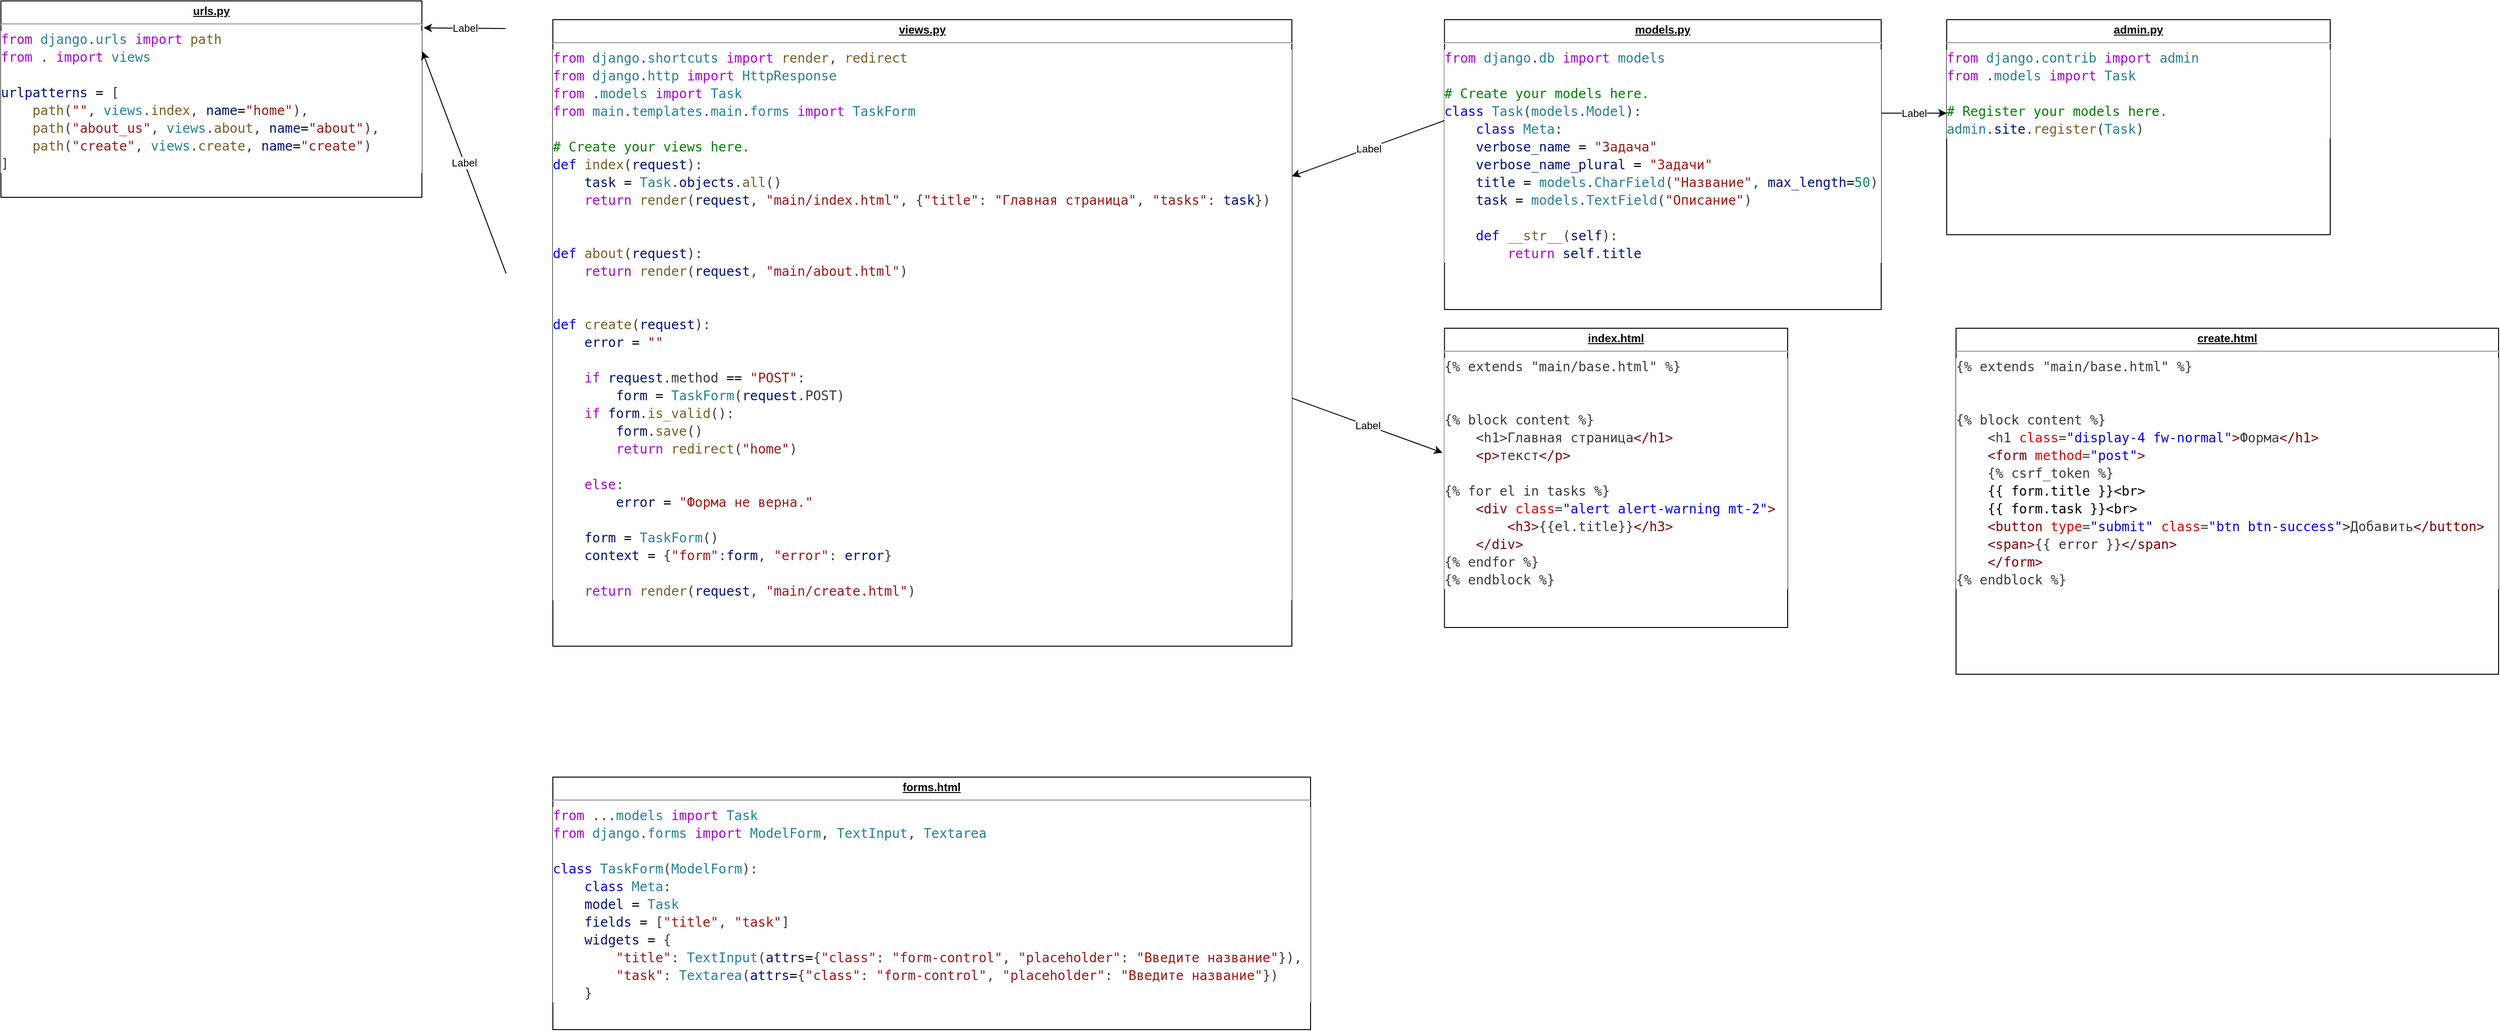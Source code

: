 <mxfile version="21.5.0" type="github">
  <diagram name="Page-1" id="e56a1550-8fbb-45ad-956c-1786394a9013">
    <mxGraphModel dx="3124" dy="1780" grid="1" gridSize="10" guides="1" tooltips="1" connect="1" arrows="1" fold="1" page="1" pageScale="1" pageWidth="1100" pageHeight="850" background="none" math="0" shadow="0">
      <root>
        <mxCell id="0" />
        <mxCell id="1" parent="0" />
        <mxCell id="yi79t5vUQcOIQiDHJ_99-1" value="&lt;p style=&quot;margin:0px;margin-top:4px;text-align:center;text-decoration:underline;&quot;&gt;&lt;b&gt;urls.py&lt;/b&gt;&lt;/p&gt;&lt;hr&gt;&lt;div style=&quot;background-color: rgb(255, 255, 255); font-family: &amp;quot;Droid Sans Mono&amp;quot;, &amp;quot;monospace&amp;quot;, monospace; font-size: 14px; line-height: 19px;&quot;&gt;&lt;div style=&quot;&quot;&gt;&lt;font color=&quot;#af00db&quot;&gt;from&lt;/font&gt; &lt;span style=&quot;color: rgb(38, 127, 153);&quot;&gt;django&lt;/span&gt;&lt;font color=&quot;#3b3b3b&quot;&gt;.&lt;/font&gt;&lt;span style=&quot;color: rgb(38, 127, 153);&quot;&gt;urls&lt;/span&gt; &lt;span style=&quot;color: rgb(175, 0, 219);&quot;&gt;import&lt;/span&gt; &lt;span style=&quot;color: rgb(121, 94, 38);&quot;&gt;path&lt;/span&gt;&lt;/div&gt;&lt;div style=&quot;color: rgb(59, 59, 59);&quot;&gt;&lt;span style=&quot;color: #af00db;&quot;&gt;from&lt;/span&gt; . &lt;span style=&quot;color: #af00db;&quot;&gt;import&lt;/span&gt; &lt;span style=&quot;color: #267f99;&quot;&gt;views&lt;/span&gt;&lt;/div&gt;&lt;br&gt;&lt;div style=&quot;color: rgb(59, 59, 59);&quot;&gt;&lt;span style=&quot;color: #001080;&quot;&gt;urlpatterns&lt;/span&gt; &lt;span style=&quot;color: #000000;&quot;&gt;=&lt;/span&gt; [&lt;/div&gt;&lt;div style=&quot;color: rgb(59, 59, 59);&quot;&gt;    &lt;span style=&quot;color: #795e26;&quot;&gt;&amp;nbsp; &amp;nbsp; path&lt;/span&gt;(&lt;span style=&quot;color: #a31515;&quot;&gt;&quot;&quot;&lt;/span&gt;, &lt;span style=&quot;color: #267f99;&quot;&gt;views&lt;/span&gt;.&lt;span style=&quot;color: #795e26;&quot;&gt;index&lt;/span&gt;, &lt;span style=&quot;color: #001080;&quot;&gt;name&lt;/span&gt;&lt;span style=&quot;color: #000000;&quot;&gt;=&lt;/span&gt;&lt;span style=&quot;color: #a31515;&quot;&gt;&quot;home&quot;&lt;/span&gt;),&lt;/div&gt;&lt;div style=&quot;color: rgb(59, 59, 59);&quot;&gt;    &amp;nbsp; &amp;nbsp;&lt;span style=&quot;color: rgb(121, 94, 38);&quot;&gt;&amp;nbsp;&lt;/span&gt;&lt;span style=&quot;color: #795e26;&quot;&gt;path&lt;/span&gt;(&lt;span style=&quot;color: #a31515;&quot;&gt;&quot;about_us&quot;&lt;/span&gt;, &lt;span style=&quot;color: #267f99;&quot;&gt;views&lt;/span&gt;.&lt;span style=&quot;color: #795e26;&quot;&gt;about&lt;/span&gt;, &lt;span style=&quot;color: #001080;&quot;&gt;name&lt;/span&gt;&lt;span style=&quot;color: #000000;&quot;&gt;=&lt;/span&gt;&lt;span style=&quot;color: #a31515;&quot;&gt;&quot;about&quot;&lt;/span&gt;),&lt;/div&gt;&lt;div style=&quot;color: rgb(59, 59, 59);&quot;&gt;    &amp;nbsp; &amp;nbsp;&lt;span style=&quot;color: rgb(121, 94, 38);&quot;&gt;&amp;nbsp;&lt;/span&gt;&lt;span style=&quot;color: #795e26;&quot;&gt;path&lt;/span&gt;(&lt;span style=&quot;color: #a31515;&quot;&gt;&quot;create&quot;&lt;/span&gt;, &lt;span style=&quot;color: #267f99;&quot;&gt;views&lt;/span&gt;.&lt;span style=&quot;color: #795e26;&quot;&gt;create&lt;/span&gt;, &lt;span style=&quot;color: #001080;&quot;&gt;name&lt;/span&gt;&lt;span style=&quot;color: #000000;&quot;&gt;=&lt;/span&gt;&lt;span style=&quot;color: #a31515;&quot;&gt;&quot;create&quot;&lt;/span&gt;)&lt;/div&gt;&lt;div style=&quot;color: rgb(59, 59, 59);&quot;&gt;]&lt;/div&gt;&lt;/div&gt;" style="verticalAlign=top;align=left;overflow=fill;fontSize=12;fontFamily=Helvetica;html=1;whiteSpace=wrap;" parent="1" vertex="1">
          <mxGeometry x="-510" y="50" width="450" height="210" as="geometry" />
        </mxCell>
        <mxCell id="yi79t5vUQcOIQiDHJ_99-2" value="&lt;p style=&quot;margin:0px;margin-top:4px;text-align:center;text-decoration:underline;&quot;&gt;&lt;b&gt;views.py&lt;/b&gt;&lt;/p&gt;&lt;hr&gt;&lt;div style=&quot;background-color: rgb(255, 255, 255); font-family: &amp;quot;Droid Sans Mono&amp;quot;, &amp;quot;monospace&amp;quot;, monospace; font-size: 14px; line-height: 19px;&quot;&gt;&lt;div style=&quot;&quot;&gt;&lt;font color=&quot;#af00db&quot;&gt;from&lt;/font&gt; &lt;span style=&quot;color: rgb(38, 127, 153);&quot;&gt;django&lt;/span&gt;&lt;font color=&quot;#3b3b3b&quot;&gt;.&lt;/font&gt;&lt;span style=&quot;color: rgb(38, 127, 153);&quot;&gt;shortcuts&lt;/span&gt; &lt;span style=&quot;color: rgb(175, 0, 219);&quot;&gt;import&lt;/span&gt; &lt;span style=&quot;color: rgb(121, 94, 38);&quot;&gt;render&lt;/span&gt;&lt;font color=&quot;#3b3b3b&quot;&gt;, &lt;/font&gt;&lt;span style=&quot;color: rgb(121, 94, 38);&quot;&gt;redirect&lt;/span&gt;&lt;/div&gt;&lt;div style=&quot;color: rgb(59, 59, 59);&quot;&gt;&lt;span style=&quot;color: #af00db;&quot;&gt;from&lt;/span&gt; &lt;span style=&quot;color: #267f99;&quot;&gt;django&lt;/span&gt;.&lt;span style=&quot;color: #267f99;&quot;&gt;http&lt;/span&gt; &lt;span style=&quot;color: #af00db;&quot;&gt;import&lt;/span&gt; &lt;span style=&quot;color: #267f99;&quot;&gt;HttpResponse&lt;/span&gt;&lt;/div&gt;&lt;div style=&quot;color: rgb(59, 59, 59);&quot;&gt;&lt;span style=&quot;color: #af00db;&quot;&gt;from&lt;/span&gt; .&lt;span style=&quot;color: #267f99;&quot;&gt;models&lt;/span&gt; &lt;span style=&quot;color: #af00db;&quot;&gt;import&lt;/span&gt; &lt;span style=&quot;color: #267f99;&quot;&gt;Task&lt;/span&gt;&lt;/div&gt;&lt;div style=&quot;color: rgb(59, 59, 59);&quot;&gt;&lt;span style=&quot;color: #af00db;&quot;&gt;from&lt;/span&gt; &lt;span style=&quot;color: #267f99;&quot;&gt;main&lt;/span&gt;.&lt;span style=&quot;color: #267f99;&quot;&gt;templates&lt;/span&gt;.&lt;span style=&quot;color: #267f99;&quot;&gt;main&lt;/span&gt;.&lt;span style=&quot;color: #267f99;&quot;&gt;forms&lt;/span&gt; &lt;span style=&quot;color: #af00db;&quot;&gt;import&lt;/span&gt; &lt;span style=&quot;color: #267f99;&quot;&gt;TaskForm&lt;/span&gt;&lt;/div&gt;&lt;br&gt;&lt;div style=&quot;color: rgb(59, 59, 59);&quot;&gt;&lt;span style=&quot;color: #008000;&quot;&gt;# Create your views here.&lt;/span&gt;&lt;/div&gt;&lt;div style=&quot;color: rgb(59, 59, 59);&quot;&gt;&lt;span style=&quot;color: #0000ff;&quot;&gt;def&lt;/span&gt; &lt;span style=&quot;color: #795e26;&quot;&gt;index&lt;/span&gt;(&lt;span style=&quot;color: #001080;&quot;&gt;request&lt;/span&gt;):&lt;/div&gt;&lt;div style=&quot;color: rgb(59, 59, 59);&quot;&gt;    &amp;nbsp; &amp;nbsp;&lt;span style=&quot;color: rgb(0, 16, 128);&quot;&gt;&amp;nbsp;&lt;/span&gt;&lt;span style=&quot;color: #001080;&quot;&gt;task&lt;/span&gt; &lt;span style=&quot;color: #000000;&quot;&gt;=&lt;/span&gt; &lt;span style=&quot;color: #267f99;&quot;&gt;Task&lt;/span&gt;.&lt;span style=&quot;color: #001080;&quot;&gt;objects&lt;/span&gt;.&lt;span style=&quot;color: #795e26;&quot;&gt;all&lt;/span&gt;()&lt;/div&gt;&lt;div style=&quot;color: rgb(59, 59, 59);&quot;&gt;    &amp;nbsp; &amp;nbsp;&lt;span style=&quot;color: rgb(0, 16, 128);&quot;&gt;&amp;nbsp;&lt;/span&gt;&lt;span style=&quot;color: #af00db;&quot;&gt;return&lt;/span&gt; &lt;span style=&quot;color: #795e26;&quot;&gt;render&lt;/span&gt;(&lt;span style=&quot;color: #001080;&quot;&gt;request&lt;/span&gt;, &lt;span style=&quot;color: #a31515;&quot;&gt;&quot;main/index.html&quot;&lt;/span&gt;, {&lt;span style=&quot;color: #a31515;&quot;&gt;&quot;title&quot;&lt;/span&gt;: &lt;span style=&quot;color: #a31515;&quot;&gt;&quot;Главная страница&quot;&lt;/span&gt;, &lt;span style=&quot;color: #a31515;&quot;&gt;&quot;tasks&quot;&lt;/span&gt;: &lt;span style=&quot;color: #001080;&quot;&gt;task&lt;/span&gt;})&lt;/div&gt;&lt;br&gt;&lt;br&gt;&lt;div style=&quot;color: rgb(59, 59, 59);&quot;&gt;&lt;span style=&quot;color: #0000ff;&quot;&gt;def&lt;/span&gt; &lt;span style=&quot;color: #795e26;&quot;&gt;about&lt;/span&gt;(&lt;span style=&quot;color: #001080;&quot;&gt;request&lt;/span&gt;):&lt;/div&gt;&lt;div style=&quot;color: rgb(59, 59, 59);&quot;&gt;    &amp;nbsp; &amp;nbsp;&lt;span style=&quot;color: rgb(0, 16, 128);&quot;&gt;&amp;nbsp;&lt;/span&gt;&lt;span style=&quot;color: #af00db;&quot;&gt;return&lt;/span&gt; &lt;span style=&quot;color: #795e26;&quot;&gt;render&lt;/span&gt;(&lt;span style=&quot;color: #001080;&quot;&gt;request&lt;/span&gt;, &lt;span style=&quot;color: #a31515;&quot;&gt;&quot;main/about.html&quot;&lt;/span&gt;)&lt;/div&gt;&lt;br&gt;&lt;br&gt;&lt;div style=&quot;color: rgb(59, 59, 59);&quot;&gt;&lt;span style=&quot;color: #0000ff;&quot;&gt;def&lt;/span&gt; &lt;span style=&quot;color: #795e26;&quot;&gt;create&lt;/span&gt;(&lt;span style=&quot;color: #001080;&quot;&gt;request&lt;/span&gt;):&lt;/div&gt;&lt;div style=&quot;color: rgb(59, 59, 59);&quot;&gt;    &amp;nbsp; &amp;nbsp;&lt;span style=&quot;color: rgb(0, 16, 128);&quot;&gt;&amp;nbsp;&lt;/span&gt;&lt;span style=&quot;color: #001080;&quot;&gt;error&lt;/span&gt; &lt;span style=&quot;color: #000000;&quot;&gt;=&lt;/span&gt; &lt;span style=&quot;color: #a31515;&quot;&gt;&quot;&quot;&lt;/span&gt;&lt;/div&gt;&lt;br&gt;&lt;div style=&quot;color: rgb(59, 59, 59);&quot;&gt;    &amp;nbsp; &amp;nbsp;&lt;span style=&quot;color: rgb(0, 16, 128);&quot;&gt;&amp;nbsp;&lt;/span&gt;&lt;span style=&quot;color: #af00db;&quot;&gt;if&lt;/span&gt; &lt;span style=&quot;color: #001080;&quot;&gt;request&lt;/span&gt;.method &lt;span style=&quot;color: #000000;&quot;&gt;==&lt;/span&gt; &lt;span style=&quot;color: #a31515;&quot;&gt;&quot;POST&quot;&lt;/span&gt;:&lt;/div&gt;&lt;div style=&quot;color: rgb(59, 59, 59);&quot;&gt;        &amp;nbsp; &amp;nbsp;&lt;span style=&quot;color: rgb(0, 16, 128);&quot;&gt;&amp;nbsp;&lt;/span&gt;&amp;nbsp; &amp;nbsp;&lt;span style=&quot;color: rgb(0, 16, 128);&quot;&gt;&amp;nbsp;&lt;/span&gt;&lt;span style=&quot;color: rgb(0, 16, 128);&quot;&gt;form&lt;/span&gt; &lt;span style=&quot;color: rgb(0, 0, 0);&quot;&gt;=&lt;/span&gt; &lt;span style=&quot;color: rgb(38, 127, 153);&quot;&gt;TaskForm&lt;/span&gt;(&lt;span style=&quot;color: rgb(0, 16, 128);&quot;&gt;request&lt;/span&gt;.POST)&lt;/div&gt;&lt;div style=&quot;color: rgb(59, 59, 59);&quot;&gt;        &amp;nbsp; &amp;nbsp;&lt;span style=&quot;color: rgb(0, 16, 128);&quot;&gt;&amp;nbsp;&lt;/span&gt;&lt;span style=&quot;color: #af00db;&quot;&gt;if&lt;/span&gt; &lt;span style=&quot;color: #001080;&quot;&gt;form&lt;/span&gt;.&lt;span style=&quot;color: #795e26;&quot;&gt;is_valid&lt;/span&gt;(): &lt;/div&gt;&lt;div style=&quot;color: rgb(59, 59, 59);&quot;&gt;            &amp;nbsp; &amp;nbsp;&lt;span style=&quot;color: rgb(0, 16, 128);&quot;&gt;&amp;nbsp;&lt;/span&gt;&amp;nbsp; &amp;nbsp;&lt;span style=&quot;color: rgb(0, 16, 128);&quot;&gt;&amp;nbsp;&lt;/span&gt;&lt;span style=&quot;color: rgb(0, 16, 128);&quot;&gt;form&lt;/span&gt;.&lt;span style=&quot;color: rgb(121, 94, 38);&quot;&gt;save&lt;/span&gt;()&lt;/div&gt;&lt;div style=&quot;color: rgb(59, 59, 59);&quot;&gt;            &amp;nbsp; &amp;nbsp;&lt;span style=&quot;color: rgb(0, 16, 128);&quot;&gt;&amp;nbsp; &amp;nbsp; &amp;nbsp;&lt;/span&gt;&lt;span style=&quot;color: #af00db;&quot;&gt;return&lt;/span&gt; &lt;span style=&quot;color: #795e26;&quot;&gt;redirect&lt;/span&gt;(&lt;span style=&quot;color: #a31515;&quot;&gt;&quot;home&quot;&lt;/span&gt;)&lt;/div&gt;&lt;br&gt;&lt;div style=&quot;color: rgb(59, 59, 59);&quot;&gt;    &amp;nbsp; &amp;nbsp;&lt;span style=&quot;color: rgb(0, 16, 128);&quot;&gt;&amp;nbsp;&lt;/span&gt;&lt;span style=&quot;color: #af00db;&quot;&gt;else&lt;/span&gt;:&lt;/div&gt;&lt;div style=&quot;color: rgb(59, 59, 59);&quot;&gt;        &amp;nbsp; &amp;nbsp;&lt;span style=&quot;color: rgb(0, 16, 128);&quot;&gt;&amp;nbsp;&lt;/span&gt;&amp;nbsp; &amp;nbsp;&lt;span style=&quot;color: rgb(0, 16, 128);&quot;&gt;&amp;nbsp;&lt;/span&gt;&lt;span style=&quot;color: rgb(0, 16, 128);&quot;&gt;error&lt;/span&gt; &lt;span style=&quot;color: rgb(0, 0, 0);&quot;&gt;=&lt;/span&gt; &lt;span style=&quot;color: rgb(163, 21, 21);&quot;&gt;&quot;Форма не верна.&quot;&lt;/span&gt;&lt;/div&gt;&lt;br&gt;&lt;div style=&quot;color: rgb(59, 59, 59);&quot;&gt;    &amp;nbsp; &amp;nbsp;&lt;span style=&quot;color: rgb(0, 16, 128);&quot;&gt;&amp;nbsp;&lt;/span&gt;&lt;span style=&quot;color: #001080;&quot;&gt;form&lt;/span&gt; &lt;span style=&quot;color: #000000;&quot;&gt;=&lt;/span&gt; &lt;span style=&quot;color: #267f99;&quot;&gt;TaskForm&lt;/span&gt;()&lt;/div&gt;&lt;div style=&quot;color: rgb(59, 59, 59);&quot;&gt;    &amp;nbsp; &amp;nbsp;&lt;span style=&quot;color: rgb(0, 16, 128);&quot;&gt;&amp;nbsp;&lt;/span&gt;&lt;span style=&quot;color: #001080;&quot;&gt;context&lt;/span&gt; &lt;span style=&quot;color: #000000;&quot;&gt;=&lt;/span&gt; {&lt;span style=&quot;color: #a31515;&quot;&gt;&quot;form&quot;&lt;/span&gt;:&lt;span style=&quot;color: #001080;&quot;&gt;form&lt;/span&gt;, &lt;span style=&quot;color: #a31515;&quot;&gt;&quot;error&quot;&lt;/span&gt;:  &lt;span style=&quot;color: #001080;&quot;&gt;error&lt;/span&gt;}&lt;/div&gt;&lt;br&gt;&lt;div style=&quot;color: rgb(59, 59, 59);&quot;&gt;    &amp;nbsp; &amp;nbsp;&lt;span style=&quot;color: rgb(0, 16, 128);&quot;&gt;&amp;nbsp;&lt;/span&gt;&lt;span style=&quot;color: #af00db;&quot;&gt;return&lt;/span&gt; &lt;span style=&quot;color: #795e26;&quot;&gt;render&lt;/span&gt;(&lt;span style=&quot;color: #001080;&quot;&gt;request&lt;/span&gt;, &lt;span style=&quot;color: #a31515;&quot;&gt;&quot;main/create.html&quot;&lt;/span&gt;)&lt;/div&gt;&lt;/div&gt;&lt;p style=&quot;margin:0px;margin-left:8px;&quot;&gt;&lt;br&gt;&lt;/p&gt;&lt;p style=&quot;margin:0px;margin-left:8px;&quot;&gt;&lt;br&gt;&lt;/p&gt;&lt;p style=&quot;margin:0px;margin-left:8px;&quot;&gt;&lt;br&gt;&lt;/p&gt;" style="verticalAlign=top;align=left;overflow=fill;fontSize=12;fontFamily=Helvetica;html=1;whiteSpace=wrap;" parent="1" vertex="1">
          <mxGeometry x="80" y="70" width="790" height="670" as="geometry" />
        </mxCell>
        <mxCell id="yi79t5vUQcOIQiDHJ_99-8" value="" style="endArrow=classic;html=1;rounded=0;entryX=1.001;entryY=0.257;entryDx=0;entryDy=0;entryPerimeter=0;exitX=0;exitY=0.435;exitDx=0;exitDy=0;exitPerimeter=0;" parent="1" target="yi79t5vUQcOIQiDHJ_99-1" edge="1">
          <mxGeometry relative="1" as="geometry">
            <mxPoint x="30" y="341.45" as="sourcePoint" />
            <mxPoint x="30" y="150" as="targetPoint" />
          </mxGeometry>
        </mxCell>
        <mxCell id="yi79t5vUQcOIQiDHJ_99-9" value="Label" style="edgeLabel;resizable=0;html=1;align=center;verticalAlign=middle;" parent="yi79t5vUQcOIQiDHJ_99-8" connectable="0" vertex="1">
          <mxGeometry relative="1" as="geometry" />
        </mxCell>
        <mxCell id="yi79t5vUQcOIQiDHJ_99-10" value="&lt;p style=&quot;margin:0px;margin-top:4px;text-align:center;text-decoration:underline;&quot;&gt;&lt;b&gt;index.html&lt;/b&gt;&lt;/p&gt;&lt;hr&gt;&lt;div style=&quot;color: rgb(59, 59, 59); background-color: rgb(255, 255, 255); font-family: &amp;quot;Droid Sans Mono&amp;quot;, &amp;quot;monospace&amp;quot;, monospace; font-size: 14px; line-height: 19px;&quot;&gt;&lt;div&gt;{% extends &quot;main/base.html&quot; %}&lt;/div&gt;&lt;br&gt;&lt;br&gt;&lt;div&gt;{% block content %}&lt;/div&gt;&lt;div&gt;&amp;nbsp; &amp;nbsp; &amp;lt;h1&amp;gt;Главная страница&lt;span style=&quot;color: #800000;&quot;&gt;&amp;lt;/h1&amp;gt;&lt;/span&gt;&lt;/div&gt;&lt;div&gt;    &lt;span style=&quot;color: #800000;&quot;&gt;&amp;nbsp; &amp;nbsp; &amp;lt;p&amp;gt;&lt;/span&gt;текст&lt;span style=&quot;color: #800000;&quot;&gt;&amp;lt;/p&amp;gt;&lt;/span&gt;&lt;/div&gt;&lt;br&gt;&lt;div&gt;    {% for el in tasks %}&lt;/div&gt;&lt;div&gt;        &lt;span style=&quot;color: #800000;&quot;&gt;&amp;nbsp; &amp;nbsp; &amp;lt;div&lt;/span&gt; &lt;span style=&quot;color: #e50000;&quot;&gt;class&lt;/span&gt;=&lt;span style=&quot;color: #0000ff;&quot;&gt;&quot;alert alert-warning mt-2&quot;&lt;/span&gt;&lt;span style=&quot;color: #800000;&quot;&gt;&amp;gt;&lt;/span&gt;&lt;/div&gt;&lt;div&gt;            &lt;span style=&quot;color: #800000;&quot;&gt;&amp;nbsp; &amp;nbsp; &amp;nbsp; &amp;nbsp; &amp;lt;h3&amp;gt;&lt;/span&gt;{{el.title}}&lt;span style=&quot;color: #800000;&quot;&gt;&amp;lt;/h3&amp;gt;&lt;/span&gt;&lt;/div&gt;&lt;div&gt;        &lt;span style=&quot;color: #800000;&quot;&gt;&amp;nbsp; &amp;nbsp; &amp;lt;/div&amp;gt;&lt;/span&gt;&lt;/div&gt;&lt;div&gt;    {% endfor %}&lt;/div&gt;&lt;div&gt;{% endblock %}&lt;/div&gt;&lt;/div&gt;" style="verticalAlign=top;align=left;overflow=fill;fontSize=12;fontFamily=Helvetica;html=1;whiteSpace=wrap;" parent="1" vertex="1">
          <mxGeometry x="1033.17" y="400" width="366.83" height="320" as="geometry" />
        </mxCell>
        <mxCell id="yi79t5vUQcOIQiDHJ_99-11" value="&lt;p style=&quot;margin:0px;margin-top:4px;text-align:center;text-decoration:underline;&quot;&gt;&lt;b&gt;create.html&lt;/b&gt;&lt;/p&gt;&lt;hr&gt;&lt;div style=&quot;background-color: rgb(255, 255, 255); font-family: &amp;quot;Droid Sans Mono&amp;quot;, &amp;quot;monospace&amp;quot;, monospace; font-size: 14px; line-height: 19px;&quot;&gt;&lt;div style=&quot;color: rgb(59, 59, 59);&quot;&gt;{% extends &quot;main/base.html&quot; %}&lt;/div&gt;&lt;br&gt;&lt;br&gt;&lt;div style=&quot;color: rgb(59, 59, 59);&quot;&gt;{% block content %}&lt;/div&gt;&lt;div style=&quot;color: rgb(59, 59, 59);&quot;&gt;&amp;nbsp; &amp;nbsp; &amp;lt;h1 &lt;span style=&quot;color: #e50000;&quot;&gt;class&lt;/span&gt;=&lt;span style=&quot;color: #0000ff;&quot;&gt;&quot;display-4 fw-normal&quot;&lt;/span&gt;&lt;span style=&quot;color: #800000;&quot;&gt;&amp;gt;&lt;/span&gt;Форма&lt;span style=&quot;color: #800000;&quot;&gt;&amp;lt;/h1&amp;gt;&lt;/span&gt;&lt;/div&gt;&lt;div style=&quot;color: rgb(59, 59, 59);&quot;&gt;    &lt;span style=&quot;color: #800000;&quot;&gt;&amp;nbsp; &amp;nbsp; &amp;lt;form&lt;/span&gt; &lt;span style=&quot;color: #e50000;&quot;&gt;method&lt;/span&gt;=&lt;span style=&quot;color: #0000ff;&quot;&gt;&quot;post&quot;&lt;/span&gt;&lt;span style=&quot;color: #800000;&quot;&gt;&amp;gt;&lt;/span&gt;&lt;/div&gt;&lt;div style=&quot;color: rgb(59, 59, 59);&quot;&gt;&amp;nbsp; &amp;nbsp; {% csrf_token %}&lt;/div&gt;&lt;div style=&quot;&quot;&gt;        &lt;span style=&quot;color: rgb(0, 128, 0);&quot;&gt;&amp;nbsp; &amp;nbsp; &lt;/span&gt;{{ form.title }}&amp;lt;br&amp;gt;&lt;/div&gt;&lt;div style=&quot;&quot;&gt;        &amp;nbsp; &amp;nbsp; {{ form.task }}&amp;lt;br&amp;gt;&lt;/div&gt;&lt;div style=&quot;color: rgb(59, 59, 59);&quot;&gt;&lt;span style=&quot;color: rgb(128, 0, 0);&quot;&gt;&amp;nbsp; &amp;nbsp; &amp;lt;button&lt;/span&gt; &lt;span style=&quot;color: rgb(229, 0, 0);&quot;&gt;type&lt;/span&gt;=&lt;span style=&quot;color: rgb(0, 0, 255);&quot;&gt;&quot;submit&quot;&lt;/span&gt; &lt;span style=&quot;color: rgb(229, 0, 0);&quot;&gt;class&lt;/span&gt;=&lt;span style=&quot;color: rgb(0, 0, 255);&quot;&gt;&quot;btn btn-success&quot;&lt;/span&gt;&lt;span style=&quot;color: rgb(128, 0, 0);&quot;&gt;&amp;gt;&lt;/span&gt;Добавить&lt;span style=&quot;color: rgb(128, 0, 0);&quot;&gt;&amp;lt;/button&amp;gt;&lt;/span&gt;&lt;br&gt;&lt;/div&gt;&lt;div style=&quot;color: rgb(59, 59, 59);&quot;&gt;        &lt;span style=&quot;color: #800000;&quot;&gt;&amp;nbsp; &amp;nbsp; &amp;lt;span&amp;gt;&lt;/span&gt;{{ error }}&lt;span style=&quot;color: #800000;&quot;&gt;&amp;lt;/span&amp;gt;&lt;/span&gt;&lt;/div&gt;&lt;div style=&quot;color: rgb(59, 59, 59);&quot;&gt;    &lt;span style=&quot;color: #800000;&quot;&gt;&amp;nbsp; &amp;nbsp; &amp;lt;/form&amp;gt;&lt;/span&gt;&lt;/div&gt;&lt;div style=&quot;color: rgb(59, 59, 59);&quot;&gt;{% endblock %}&lt;/div&gt;&lt;/div&gt;" style="verticalAlign=top;align=left;overflow=fill;fontSize=12;fontFamily=Helvetica;html=1;whiteSpace=wrap;" parent="1" vertex="1">
          <mxGeometry x="1580" y="400" width="580" height="370" as="geometry" />
        </mxCell>
        <mxCell id="yi79t5vUQcOIQiDHJ_99-12" value="" style="endArrow=classic;html=1;rounded=0;entryX=1.004;entryY=0.137;entryDx=0;entryDy=0;entryPerimeter=0;exitX=-0.001;exitY=0.044;exitDx=0;exitDy=0;exitPerimeter=0;" parent="1" target="yi79t5vUQcOIQiDHJ_99-1" edge="1">
          <mxGeometry relative="1" as="geometry">
            <mxPoint x="29.49" y="79.48" as="sourcePoint" />
            <mxPoint x="40" y="110" as="targetPoint" />
          </mxGeometry>
        </mxCell>
        <mxCell id="yi79t5vUQcOIQiDHJ_99-13" value="Label" style="edgeLabel;resizable=0;html=1;align=center;verticalAlign=middle;" parent="yi79t5vUQcOIQiDHJ_99-12" connectable="0" vertex="1">
          <mxGeometry relative="1" as="geometry" />
        </mxCell>
        <mxCell id="yi79t5vUQcOIQiDHJ_99-30" value="&lt;p style=&quot;margin:0px;margin-top:4px;text-align:center;text-decoration:underline;&quot;&gt;&lt;b&gt;models.py&lt;/b&gt;&lt;/p&gt;&lt;hr&gt;&lt;div style=&quot;background-color: rgb(255, 255, 255); font-family: &amp;quot;Droid Sans Mono&amp;quot;, &amp;quot;monospace&amp;quot;, monospace; font-size: 14px; line-height: 19px;&quot;&gt;&lt;div style=&quot;&quot;&gt;&lt;font color=&quot;#af00db&quot;&gt;from&lt;/font&gt; &lt;span style=&quot;color: rgb(38, 127, 153);&quot;&gt;django&lt;/span&gt;&lt;font color=&quot;#3b3b3b&quot;&gt;.&lt;/font&gt;&lt;span style=&quot;color: rgb(38, 127, 153);&quot;&gt;db&lt;/span&gt; &lt;span style=&quot;color: rgb(175, 0, 219);&quot;&gt;import&lt;/span&gt; &lt;span style=&quot;color: rgb(38, 127, 153);&quot;&gt;models&lt;/span&gt;&lt;/div&gt;&lt;br&gt;&lt;div style=&quot;color: rgb(59, 59, 59);&quot;&gt;&lt;span style=&quot;color: #008000;&quot;&gt;# Create your models here.&lt;/span&gt;&lt;/div&gt;&lt;div style=&quot;color: rgb(59, 59, 59);&quot;&gt;&lt;span style=&quot;color: #0000ff;&quot;&gt;class&lt;/span&gt; &lt;span style=&quot;color: #267f99;&quot;&gt;Task&lt;/span&gt;(&lt;span style=&quot;color: #267f99;&quot;&gt;models&lt;/span&gt;.&lt;span style=&quot;color: #267f99;&quot;&gt;Model&lt;/span&gt;):&lt;/div&gt;&lt;div style=&quot;color: rgb(59, 59, 59);&quot;&gt;    &lt;span style=&quot;color: #0000ff;&quot;&gt;&amp;nbsp; &amp;nbsp; class&lt;/span&gt; &lt;span style=&quot;color: #267f99;&quot;&gt;Meta&lt;/span&gt;:&lt;/div&gt;&lt;div style=&quot;color: rgb(59, 59, 59);&quot;&gt;        &amp;nbsp; &amp;nbsp;&lt;span style=&quot;color: rgb(0, 0, 255);&quot;&gt;&amp;nbsp;&lt;/span&gt;&lt;span style=&quot;color: #001080;&quot;&gt;verbose_name&lt;/span&gt; &lt;span style=&quot;color: #000000;&quot;&gt;=&lt;/span&gt; &lt;span style=&quot;color: #a31515;&quot;&gt;&quot;Задача&quot;&lt;/span&gt;&lt;/div&gt;&lt;div style=&quot;color: rgb(59, 59, 59);&quot;&gt;        &amp;nbsp; &amp;nbsp;&lt;span style=&quot;color: rgb(0, 0, 255);&quot;&gt;&amp;nbsp;&lt;/span&gt;&lt;span style=&quot;color: #001080;&quot;&gt;verbose_name_plural&lt;/span&gt; &lt;span style=&quot;color: #000000;&quot;&gt;=&lt;/span&gt; &lt;span style=&quot;color: #a31515;&quot;&gt;&quot;Задачи&quot;&lt;/span&gt;&lt;/div&gt;&lt;div style=&quot;color: rgb(59, 59, 59);&quot;&gt;    &lt;/div&gt;&lt;div style=&quot;color: rgb(59, 59, 59);&quot;&gt;    &amp;nbsp; &amp;nbsp;&lt;span style=&quot;color: rgb(0, 0, 255);&quot;&gt;&amp;nbsp;&lt;/span&gt;&lt;span style=&quot;color: #001080;&quot;&gt;title&lt;/span&gt; &lt;span style=&quot;color: #000000;&quot;&gt;=&lt;/span&gt; &lt;span style=&quot;color: #267f99;&quot;&gt;models&lt;/span&gt;.&lt;span style=&quot;color: #267f99;&quot;&gt;CharField&lt;/span&gt;(&lt;span style=&quot;color: #a31515;&quot;&gt;&quot;Название&quot;&lt;/span&gt;, &lt;span style=&quot;color: #001080;&quot;&gt;max_length&lt;/span&gt;&lt;span style=&quot;color: #000000;&quot;&gt;=&lt;/span&gt;&lt;span style=&quot;color: #098658;&quot;&gt;50&lt;/span&gt;)&lt;/div&gt;&lt;div style=&quot;color: rgb(59, 59, 59);&quot;&gt;    &amp;nbsp; &amp;nbsp;&lt;span style=&quot;color: rgb(0, 0, 255);&quot;&gt;&amp;nbsp;&lt;/span&gt;&lt;span style=&quot;color: #001080;&quot;&gt;task&lt;/span&gt; &lt;span style=&quot;color: #000000;&quot;&gt;=&lt;/span&gt; &lt;span style=&quot;color: #267f99;&quot;&gt;models&lt;/span&gt;.&lt;span style=&quot;color: #267f99;&quot;&gt;TextField&lt;/span&gt;(&lt;span style=&quot;color: #a31515;&quot;&gt;&quot;Описание&quot;&lt;/span&gt;)&lt;/div&gt;&lt;br&gt;&lt;div style=&quot;color: rgb(59, 59, 59);&quot;&gt;    &lt;span style=&quot;color: #0000ff;&quot;&gt;&amp;nbsp; &amp;nbsp; def&lt;/span&gt; &lt;span style=&quot;color: #795e26;&quot;&gt;__str__&lt;/span&gt;(&lt;span style=&quot;color: #001080;&quot;&gt;self&lt;/span&gt;):&lt;/div&gt;&lt;div style=&quot;color: rgb(59, 59, 59);&quot;&gt;        &amp;nbsp; &amp;nbsp;&lt;span style=&quot;color: rgb(0, 0, 255);&quot;&gt;&amp;nbsp; &amp;nbsp; &amp;nbsp;&lt;/span&gt;&lt;span style=&quot;color: #af00db;&quot;&gt;return&lt;/span&gt; &lt;span style=&quot;color: #001080;&quot;&gt;self&lt;/span&gt;.&lt;span style=&quot;color: #001080;&quot;&gt;title&lt;/span&gt;&lt;/div&gt;&lt;/div&gt;" style="verticalAlign=top;align=left;overflow=fill;fontSize=12;fontFamily=Helvetica;html=1;whiteSpace=wrap;" parent="1" vertex="1">
          <mxGeometry x="1033.17" y="70" width="466.83" height="310" as="geometry" />
        </mxCell>
        <mxCell id="yi79t5vUQcOIQiDHJ_99-31" value="&lt;p style=&quot;margin:0px;margin-top:4px;text-align:center;text-decoration:underline;&quot;&gt;&lt;b&gt;admin.py&lt;/b&gt;&lt;/p&gt;&lt;hr&gt;&lt;div style=&quot;background-color: rgb(255, 255, 255); font-family: &amp;quot;Droid Sans Mono&amp;quot;, &amp;quot;monospace&amp;quot;, monospace; font-size: 14px; line-height: 19px;&quot;&gt;&lt;div style=&quot;&quot;&gt;&lt;font color=&quot;#af00db&quot;&gt;from&lt;/font&gt; &lt;span style=&quot;color: rgb(38, 127, 153);&quot;&gt;django&lt;/span&gt;&lt;font color=&quot;#3b3b3b&quot;&gt;.&lt;/font&gt;&lt;span style=&quot;color: rgb(38, 127, 153);&quot;&gt;contrib&lt;/span&gt; &lt;span style=&quot;color: rgb(175, 0, 219);&quot;&gt;import&lt;/span&gt; &lt;span style=&quot;color: rgb(38, 127, 153);&quot;&gt;admin&lt;/span&gt;&lt;/div&gt;&lt;div style=&quot;color: rgb(59, 59, 59);&quot;&gt;&lt;span style=&quot;color: #af00db;&quot;&gt;from&lt;/span&gt; .&lt;span style=&quot;color: #267f99;&quot;&gt;models&lt;/span&gt; &lt;span style=&quot;color: #af00db;&quot;&gt;import&lt;/span&gt; &lt;span style=&quot;color: #267f99;&quot;&gt;Task&lt;/span&gt;&lt;/div&gt;&lt;br&gt;&lt;div style=&quot;color: rgb(59, 59, 59);&quot;&gt;&lt;span style=&quot;color: #008000;&quot;&gt;# Register your models here.&lt;/span&gt;&lt;/div&gt;&lt;div style=&quot;color: rgb(59, 59, 59);&quot;&gt;&lt;span style=&quot;color: #267f99;&quot;&gt;admin&lt;/span&gt;.&lt;span style=&quot;color: #001080;&quot;&gt;site&lt;/span&gt;.&lt;span style=&quot;color: #795e26;&quot;&gt;register&lt;/span&gt;(&lt;span style=&quot;color: #267f99;&quot;&gt;Task&lt;/span&gt;)&lt;/div&gt;&lt;/div&gt;" style="verticalAlign=top;align=left;overflow=fill;fontSize=12;fontFamily=Helvetica;html=1;whiteSpace=wrap;" parent="1" vertex="1">
          <mxGeometry x="1570" y="70" width="410" height="230" as="geometry" />
        </mxCell>
        <mxCell id="yi79t5vUQcOIQiDHJ_99-32" value="" style="endArrow=classic;html=1;rounded=0;entryX=-0.006;entryY=0.416;entryDx=0;entryDy=0;entryPerimeter=0;exitX=1;exitY=0.604;exitDx=0;exitDy=0;exitPerimeter=0;" parent="1" source="yi79t5vUQcOIQiDHJ_99-2" target="yi79t5vUQcOIQiDHJ_99-10" edge="1">
          <mxGeometry relative="1" as="geometry">
            <mxPoint x="630" y="440" as="sourcePoint" />
            <mxPoint x="730" y="440" as="targetPoint" />
          </mxGeometry>
        </mxCell>
        <mxCell id="yi79t5vUQcOIQiDHJ_99-33" value="Label" style="edgeLabel;resizable=0;html=1;align=center;verticalAlign=middle;" parent="yi79t5vUQcOIQiDHJ_99-32" connectable="0" vertex="1">
          <mxGeometry relative="1" as="geometry" />
        </mxCell>
        <mxCell id="yi79t5vUQcOIQiDHJ_99-34" value="" style="endArrow=classic;html=1;rounded=0;" parent="1" edge="1">
          <mxGeometry relative="1" as="geometry">
            <mxPoint x="1500" y="170" as="sourcePoint" />
            <mxPoint x="1570" y="170" as="targetPoint" />
          </mxGeometry>
        </mxCell>
        <mxCell id="yi79t5vUQcOIQiDHJ_99-35" value="Label" style="edgeLabel;resizable=0;html=1;align=center;verticalAlign=middle;" parent="yi79t5vUQcOIQiDHJ_99-34" connectable="0" vertex="1">
          <mxGeometry relative="1" as="geometry" />
        </mxCell>
        <mxCell id="yi79t5vUQcOIQiDHJ_99-36" value="" style="endArrow=classic;html=1;rounded=0;exitX=0;exitY=0.348;exitDx=0;exitDy=0;exitPerimeter=0;entryX=1;entryY=0.25;entryDx=0;entryDy=0;" parent="1" source="yi79t5vUQcOIQiDHJ_99-30" target="yi79t5vUQcOIQiDHJ_99-2" edge="1">
          <mxGeometry relative="1" as="geometry">
            <mxPoint x="730" y="440" as="sourcePoint" />
            <mxPoint x="830" y="440" as="targetPoint" />
          </mxGeometry>
        </mxCell>
        <mxCell id="yi79t5vUQcOIQiDHJ_99-37" value="Label" style="edgeLabel;resizable=0;html=1;align=center;verticalAlign=middle;" parent="yi79t5vUQcOIQiDHJ_99-36" connectable="0" vertex="1">
          <mxGeometry relative="1" as="geometry" />
        </mxCell>
        <mxCell id="twKU28QJjfa9Xpo9LUrA-1" value="&lt;p style=&quot;margin:0px;margin-top:4px;text-align:center;text-decoration:underline;&quot;&gt;&lt;b&gt;forms.html&lt;/b&gt;&lt;/p&gt;&lt;hr&gt;&lt;div style=&quot;background-color: rgb(255, 255, 255); font-family: &amp;quot;Droid Sans Mono&amp;quot;, &amp;quot;monospace&amp;quot;, monospace; font-size: 14px; line-height: 19px;&quot;&gt;&lt;div style=&quot;&quot;&gt;&lt;font color=&quot;#af00db&quot;&gt;from&lt;/font&gt;&lt;font color=&quot;#3b3b3b&quot;&gt; ...&lt;/font&gt;&lt;span style=&quot;color: rgb(38, 127, 153);&quot;&gt;models&lt;/span&gt; &lt;span style=&quot;color: rgb(175, 0, 219);&quot;&gt;import&lt;/span&gt; &lt;span style=&quot;color: rgb(38, 127, 153);&quot;&gt;Task&lt;/span&gt;&lt;/div&gt;&lt;div style=&quot;color: rgb(59, 59, 59);&quot;&gt;&lt;span style=&quot;color: #af00db;&quot;&gt;from&lt;/span&gt; &lt;span style=&quot;color: #267f99;&quot;&gt;django&lt;/span&gt;.&lt;span style=&quot;color: #267f99;&quot;&gt;forms&lt;/span&gt; &lt;span style=&quot;color: #af00db;&quot;&gt;import&lt;/span&gt; &lt;span style=&quot;color: #267f99;&quot;&gt;ModelForm&lt;/span&gt;, &lt;span style=&quot;color: #267f99;&quot;&gt;TextInput&lt;/span&gt;, &lt;span style=&quot;color: #267f99;&quot;&gt;Textarea&lt;/span&gt;&lt;/div&gt;&lt;br&gt;&lt;div style=&quot;color: rgb(59, 59, 59);&quot;&gt;&lt;span style=&quot;color: #0000ff;&quot;&gt;class&lt;/span&gt; &lt;span style=&quot;color: #267f99;&quot;&gt;TaskForm&lt;/span&gt;(&lt;span style=&quot;color: #267f99;&quot;&gt;ModelForm&lt;/span&gt;):&lt;/div&gt;&lt;div style=&quot;color: rgb(59, 59, 59);&quot;&gt;    &lt;span style=&quot;color: #0000ff;&quot;&gt;&amp;nbsp; &amp;nbsp; class&lt;/span&gt; &lt;span style=&quot;color: #267f99;&quot;&gt;Meta&lt;/span&gt;:&lt;/div&gt;&lt;div style=&quot;color: rgb(59, 59, 59);&quot;&gt;        &lt;span style=&quot;color: #001080;&quot;&gt;&amp;nbsp; &amp;nbsp; model&lt;/span&gt; &lt;span style=&quot;color: #000000;&quot;&gt;=&lt;/span&gt; &lt;span style=&quot;color: #267f99;&quot;&gt;Task&lt;/span&gt;&lt;/div&gt;&lt;div style=&quot;color: rgb(59, 59, 59);&quot;&gt;        &lt;span style=&quot;color: #001080;&quot;&gt;&amp;nbsp; &amp;nbsp; fields&lt;/span&gt; &lt;span style=&quot;color: #000000;&quot;&gt;=&lt;/span&gt; [&lt;span style=&quot;color: #a31515;&quot;&gt;&quot;title&quot;&lt;/span&gt;, &lt;span style=&quot;color: #a31515;&quot;&gt;&quot;task&quot;&lt;/span&gt;]&lt;/div&gt;&lt;div style=&quot;color: rgb(59, 59, 59);&quot;&gt;        &lt;span style=&quot;color: #001080;&quot;&gt;&amp;nbsp; &amp;nbsp; widgets&lt;/span&gt; &lt;span style=&quot;color: #000000;&quot;&gt;=&lt;/span&gt; {&lt;/div&gt;&lt;div style=&quot;color: rgb(59, 59, 59);&quot;&gt;            &lt;span style=&quot;color: #a31515;&quot;&gt;&amp;nbsp; &amp;nbsp; &amp;nbsp; &amp;nbsp; &quot;title&quot;&lt;/span&gt;: &lt;span style=&quot;color: #267f99;&quot;&gt;TextInput&lt;/span&gt;(&lt;span style=&quot;color: #001080;&quot;&gt;attrs&lt;/span&gt;&lt;span style=&quot;color: #000000;&quot;&gt;=&lt;/span&gt;{&lt;span style=&quot;color: #a31515;&quot;&gt;&quot;class&quot;&lt;/span&gt;: &lt;span style=&quot;color: #a31515;&quot;&gt;&quot;form-control&quot;&lt;/span&gt;, &lt;span style=&quot;color: #a31515;&quot;&gt;&quot;placeholder&quot;&lt;/span&gt;: &lt;span style=&quot;color: #a31515;&quot;&gt;&quot;Введите название&quot;&lt;/span&gt;}),&amp;nbsp; &amp;nbsp; &amp;nbsp; &amp;nbsp; &amp;nbsp;&amp;nbsp;&lt;span style=&quot;color: #a31515;&quot;&gt;&quot;task&quot;&lt;/span&gt;: &lt;span style=&quot;color: #267f99;&quot;&gt;Textarea&lt;/span&gt;(&lt;span style=&quot;color: #001080;&quot;&gt;attrs&lt;/span&gt;&lt;span style=&quot;color: #000000;&quot;&gt;=&lt;/span&gt;{&lt;span style=&quot;color: #a31515;&quot;&gt;&quot;class&quot;&lt;/span&gt;: &lt;span style=&quot;color: #a31515;&quot;&gt;&quot;form-control&quot;&lt;/span&gt;, &lt;span style=&quot;color: #a31515;&quot;&gt;&quot;placeholder&quot;&lt;/span&gt;: &lt;span style=&quot;color: #a31515;&quot;&gt;&quot;Введите название&quot;&lt;/span&gt;})&lt;/div&gt;&lt;div style=&quot;color: rgb(59, 59, 59);&quot;&gt;&amp;nbsp; &amp;nbsp; }&lt;/div&gt;&lt;/div&gt;" style="verticalAlign=top;align=left;overflow=fill;fontSize=12;fontFamily=Helvetica;html=1;whiteSpace=wrap;" vertex="1" parent="1">
          <mxGeometry x="80" y="880" width="810" height="270" as="geometry" />
        </mxCell>
      </root>
    </mxGraphModel>
  </diagram>
</mxfile>
